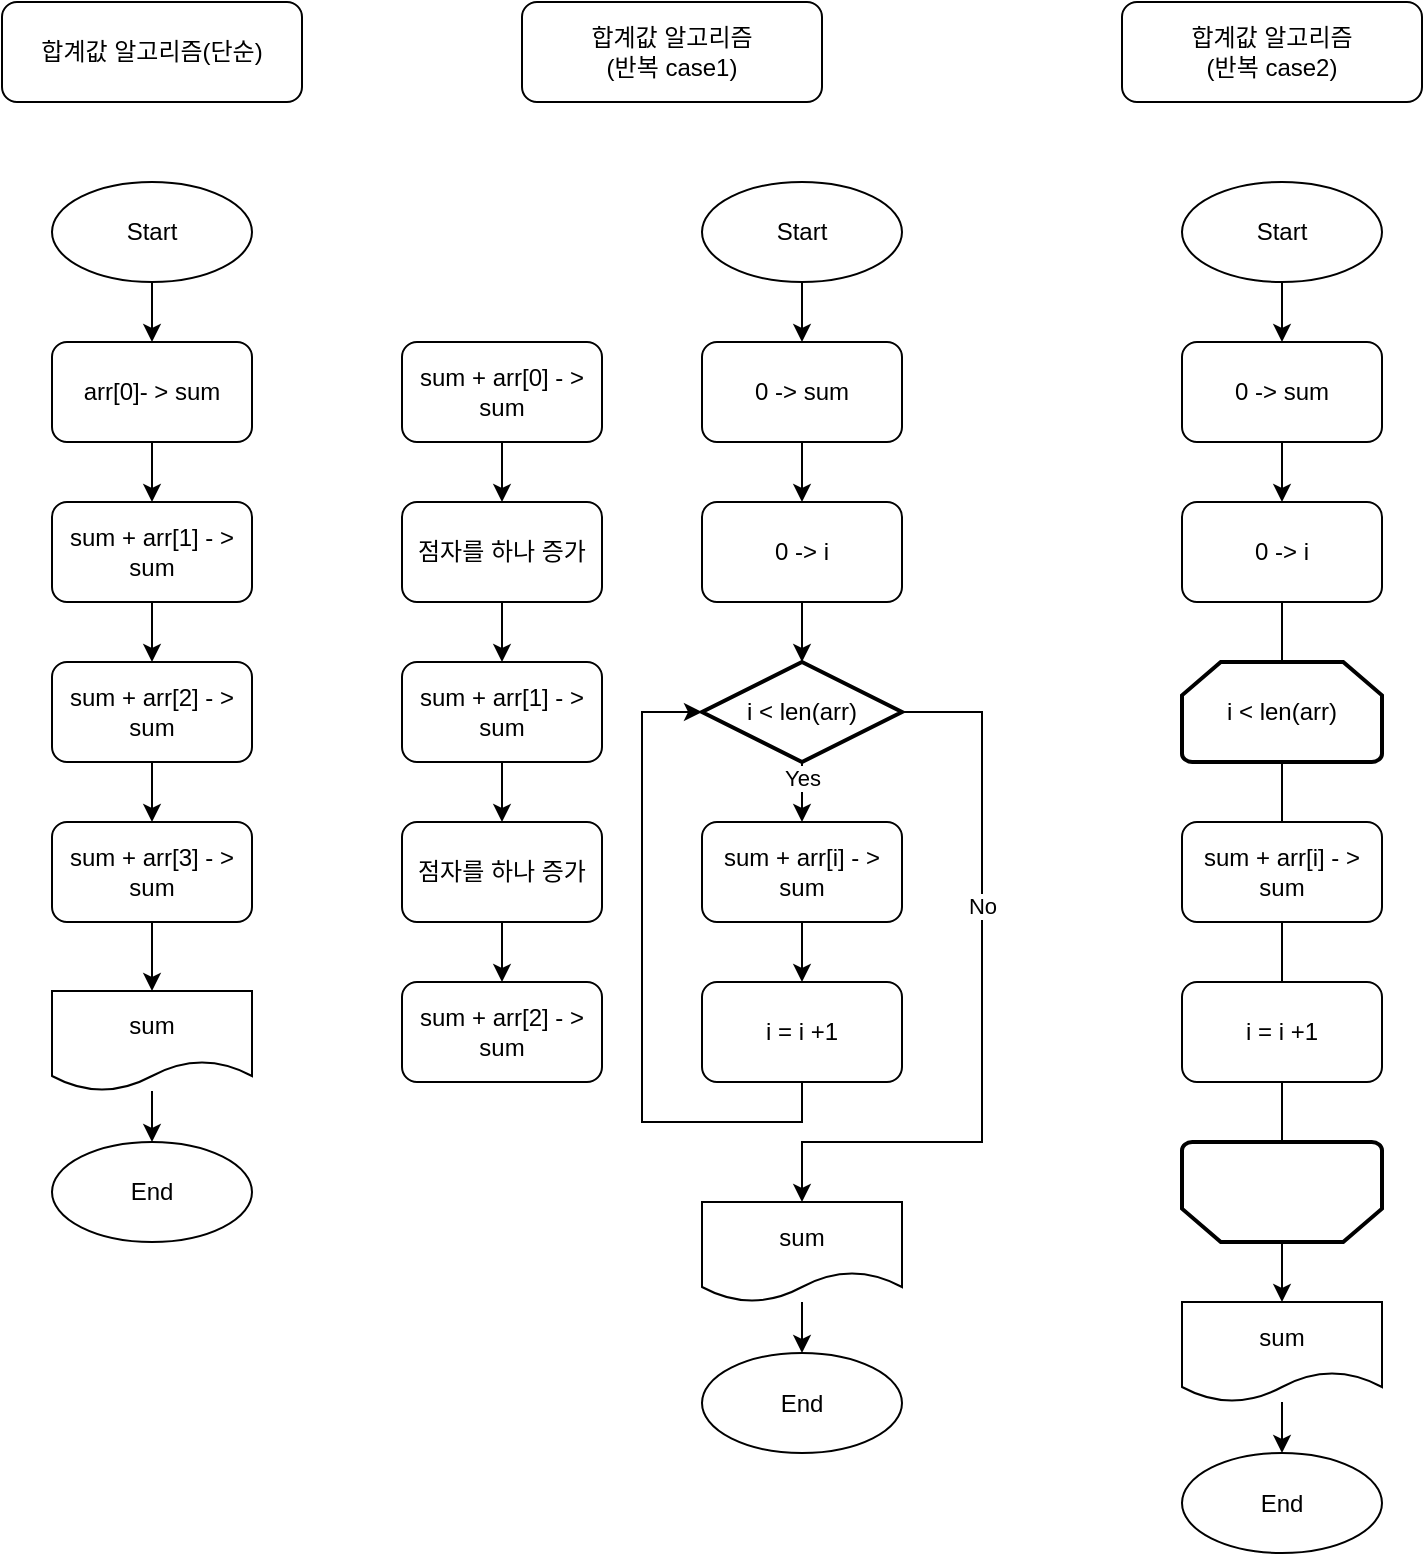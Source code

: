 <mxfile version="16.5.1" type="device"><diagram id="PUkLZHT3nF7ZVmmzk84t" name="페이지-1"><mxGraphModel dx="262" dy="333" grid="1" gridSize="10" guides="1" tooltips="1" connect="1" arrows="1" fold="1" page="1" pageScale="1" pageWidth="827" pageHeight="1169" math="0" shadow="0"><root><mxCell id="0"/><mxCell id="1" parent="0"/><mxCell id="CzeVINo68LYvE7bXDRO6-13" style="edgeStyle=orthogonalEdgeStyle;rounded=0;orthogonalLoop=1;jettySize=auto;html=1;entryX=0.5;entryY=0;entryDx=0;entryDy=0;" edge="1" parent="1" source="CzeVINo68LYvE7bXDRO6-2" target="CzeVINo68LYvE7bXDRO6-4"><mxGeometry relative="1" as="geometry"/></mxCell><mxCell id="CzeVINo68LYvE7bXDRO6-2" value="Start" style="ellipse;whiteSpace=wrap;html=1;" vertex="1" parent="1"><mxGeometry x="65" y="130" width="100" height="50" as="geometry"/></mxCell><mxCell id="CzeVINo68LYvE7bXDRO6-3" value="합계값 알고리즘(단순)" style="rounded=1;whiteSpace=wrap;html=1;" vertex="1" parent="1"><mxGeometry x="40" y="40" width="150" height="50" as="geometry"/></mxCell><mxCell id="CzeVINo68LYvE7bXDRO6-14" style="edgeStyle=orthogonalEdgeStyle;rounded=0;orthogonalLoop=1;jettySize=auto;html=1;entryX=0.5;entryY=0;entryDx=0;entryDy=0;" edge="1" parent="1" source="CzeVINo68LYvE7bXDRO6-4" target="CzeVINo68LYvE7bXDRO6-6"><mxGeometry relative="1" as="geometry"/></mxCell><mxCell id="CzeVINo68LYvE7bXDRO6-4" value="arr[0]- &amp;gt; sum" style="rounded=1;whiteSpace=wrap;html=1;" vertex="1" parent="1"><mxGeometry x="65" y="210" width="100" height="50" as="geometry"/></mxCell><mxCell id="CzeVINo68LYvE7bXDRO6-16" style="edgeStyle=orthogonalEdgeStyle;rounded=0;orthogonalLoop=1;jettySize=auto;html=1;" edge="1" parent="1" source="CzeVINo68LYvE7bXDRO6-6" target="CzeVINo68LYvE7bXDRO6-7"><mxGeometry relative="1" as="geometry"/></mxCell><mxCell id="CzeVINo68LYvE7bXDRO6-6" value="sum + arr[1] - &amp;gt; sum" style="rounded=1;whiteSpace=wrap;html=1;" vertex="1" parent="1"><mxGeometry x="65" y="290" width="100" height="50" as="geometry"/></mxCell><mxCell id="CzeVINo68LYvE7bXDRO6-17" style="edgeStyle=orthogonalEdgeStyle;rounded=0;orthogonalLoop=1;jettySize=auto;html=1;entryX=0.5;entryY=0;entryDx=0;entryDy=0;" edge="1" parent="1" source="CzeVINo68LYvE7bXDRO6-7" target="CzeVINo68LYvE7bXDRO6-9"><mxGeometry relative="1" as="geometry"/></mxCell><mxCell id="CzeVINo68LYvE7bXDRO6-7" value="sum + arr[2] - &amp;gt; sum" style="rounded=1;whiteSpace=wrap;html=1;" vertex="1" parent="1"><mxGeometry x="65" y="370" width="100" height="50" as="geometry"/></mxCell><mxCell id="CzeVINo68LYvE7bXDRO6-18" style="edgeStyle=orthogonalEdgeStyle;rounded=0;orthogonalLoop=1;jettySize=auto;html=1;" edge="1" parent="1" source="CzeVINo68LYvE7bXDRO6-9" target="CzeVINo68LYvE7bXDRO6-10"><mxGeometry relative="1" as="geometry"/></mxCell><mxCell id="CzeVINo68LYvE7bXDRO6-9" value="sum + arr[3] - &amp;gt; sum" style="rounded=1;whiteSpace=wrap;html=1;" vertex="1" parent="1"><mxGeometry x="65" y="450" width="100" height="50" as="geometry"/></mxCell><mxCell id="CzeVINo68LYvE7bXDRO6-19" style="edgeStyle=orthogonalEdgeStyle;rounded=0;orthogonalLoop=1;jettySize=auto;html=1;" edge="1" parent="1" source="CzeVINo68LYvE7bXDRO6-10" target="CzeVINo68LYvE7bXDRO6-12"><mxGeometry relative="1" as="geometry"/></mxCell><mxCell id="CzeVINo68LYvE7bXDRO6-10" value="sum" style="shape=document;whiteSpace=wrap;html=1;boundedLbl=1;" vertex="1" parent="1"><mxGeometry x="65" y="534.5" width="100" height="50" as="geometry"/></mxCell><mxCell id="CzeVINo68LYvE7bXDRO6-12" value="End" style="ellipse;whiteSpace=wrap;html=1;" vertex="1" parent="1"><mxGeometry x="65" y="610" width="100" height="50" as="geometry"/></mxCell><mxCell id="CzeVINo68LYvE7bXDRO6-20" style="edgeStyle=orthogonalEdgeStyle;rounded=0;orthogonalLoop=1;jettySize=auto;html=1;entryX=0.5;entryY=0;entryDx=0;entryDy=0;" edge="1" parent="1" source="CzeVINo68LYvE7bXDRO6-21" target="CzeVINo68LYvE7bXDRO6-23"><mxGeometry relative="1" as="geometry"/></mxCell><mxCell id="CzeVINo68LYvE7bXDRO6-21" value="Start" style="ellipse;whiteSpace=wrap;html=1;" vertex="1" parent="1"><mxGeometry x="390" y="130" width="100" height="50" as="geometry"/></mxCell><mxCell id="CzeVINo68LYvE7bXDRO6-22" style="edgeStyle=orthogonalEdgeStyle;rounded=0;orthogonalLoop=1;jettySize=auto;html=1;entryX=0.5;entryY=0;entryDx=0;entryDy=0;" edge="1" parent="1" source="CzeVINo68LYvE7bXDRO6-23" target="CzeVINo68LYvE7bXDRO6-25"><mxGeometry relative="1" as="geometry"/></mxCell><mxCell id="CzeVINo68LYvE7bXDRO6-23" value="0 -&amp;gt; sum" style="rounded=1;whiteSpace=wrap;html=1;" vertex="1" parent="1"><mxGeometry x="390" y="210" width="100" height="50" as="geometry"/></mxCell><mxCell id="CzeVINo68LYvE7bXDRO6-48" style="edgeStyle=orthogonalEdgeStyle;rounded=0;orthogonalLoop=1;jettySize=auto;html=1;" edge="1" parent="1" source="CzeVINo68LYvE7bXDRO6-25" target="CzeVINo68LYvE7bXDRO6-45"><mxGeometry relative="1" as="geometry"/></mxCell><mxCell id="CzeVINo68LYvE7bXDRO6-25" value="0 -&amp;gt; i" style="rounded=1;whiteSpace=wrap;html=1;" vertex="1" parent="1"><mxGeometry x="390" y="290" width="100" height="50" as="geometry"/></mxCell><mxCell id="CzeVINo68LYvE7bXDRO6-26" style="edgeStyle=orthogonalEdgeStyle;rounded=0;orthogonalLoop=1;jettySize=auto;html=1;entryX=0.5;entryY=0;entryDx=0;entryDy=0;" edge="1" parent="1" source="CzeVINo68LYvE7bXDRO6-27" target="CzeVINo68LYvE7bXDRO6-29"><mxGeometry relative="1" as="geometry"/></mxCell><mxCell id="CzeVINo68LYvE7bXDRO6-27" value="sum + arr[i] - &amp;gt; sum" style="rounded=1;whiteSpace=wrap;html=1;" vertex="1" parent="1"><mxGeometry x="390" y="450" width="100" height="50" as="geometry"/></mxCell><mxCell id="CzeVINo68LYvE7bXDRO6-47" style="edgeStyle=orthogonalEdgeStyle;rounded=0;orthogonalLoop=1;jettySize=auto;html=1;entryX=0;entryY=0.5;entryDx=0;entryDy=0;entryPerimeter=0;exitX=0.5;exitY=1;exitDx=0;exitDy=0;" edge="1" parent="1" source="CzeVINo68LYvE7bXDRO6-29" target="CzeVINo68LYvE7bXDRO6-45"><mxGeometry relative="1" as="geometry"><mxPoint x="440" y="590" as="sourcePoint"/><Array as="points"><mxPoint x="440" y="600"/><mxPoint x="360" y="600"/><mxPoint x="360" y="395"/></Array></mxGeometry></mxCell><mxCell id="CzeVINo68LYvE7bXDRO6-29" value="i = i +1" style="rounded=1;whiteSpace=wrap;html=1;" vertex="1" parent="1"><mxGeometry x="390" y="530" width="100" height="50" as="geometry"/></mxCell><mxCell id="CzeVINo68LYvE7bXDRO6-30" style="edgeStyle=orthogonalEdgeStyle;rounded=0;orthogonalLoop=1;jettySize=auto;html=1;" edge="1" parent="1" source="CzeVINo68LYvE7bXDRO6-31" target="CzeVINo68LYvE7bXDRO6-32"><mxGeometry relative="1" as="geometry"/></mxCell><mxCell id="CzeVINo68LYvE7bXDRO6-31" value="sum" style="shape=document;whiteSpace=wrap;html=1;boundedLbl=1;" vertex="1" parent="1"><mxGeometry x="390" y="640" width="100" height="50" as="geometry"/></mxCell><mxCell id="CzeVINo68LYvE7bXDRO6-32" value="End" style="ellipse;whiteSpace=wrap;html=1;" vertex="1" parent="1"><mxGeometry x="390" y="715.5" width="100" height="50" as="geometry"/></mxCell><mxCell id="CzeVINo68LYvE7bXDRO6-33" style="edgeStyle=orthogonalEdgeStyle;rounded=0;orthogonalLoop=1;jettySize=auto;html=1;" edge="1" parent="1" source="CzeVINo68LYvE7bXDRO6-34" target="CzeVINo68LYvE7bXDRO6-36"><mxGeometry relative="1" as="geometry"/></mxCell><mxCell id="CzeVINo68LYvE7bXDRO6-34" value="sum + arr[0] - &amp;gt; sum" style="rounded=1;whiteSpace=wrap;html=1;" vertex="1" parent="1"><mxGeometry x="240" y="210" width="100" height="50" as="geometry"/></mxCell><mxCell id="CzeVINo68LYvE7bXDRO6-35" style="edgeStyle=orthogonalEdgeStyle;rounded=0;orthogonalLoop=1;jettySize=auto;html=1;entryX=0.5;entryY=0;entryDx=0;entryDy=0;" edge="1" parent="1" source="CzeVINo68LYvE7bXDRO6-36" target="CzeVINo68LYvE7bXDRO6-37"><mxGeometry relative="1" as="geometry"/></mxCell><mxCell id="CzeVINo68LYvE7bXDRO6-36" value="점자를 하나 증가" style="rounded=1;whiteSpace=wrap;html=1;" vertex="1" parent="1"><mxGeometry x="240" y="290" width="100" height="50" as="geometry"/></mxCell><mxCell id="CzeVINo68LYvE7bXDRO6-44" style="edgeStyle=orthogonalEdgeStyle;rounded=0;orthogonalLoop=1;jettySize=auto;html=1;entryX=0.5;entryY=0;entryDx=0;entryDy=0;" edge="1" parent="1" source="CzeVINo68LYvE7bXDRO6-37" target="CzeVINo68LYvE7bXDRO6-42"><mxGeometry relative="1" as="geometry"/></mxCell><mxCell id="CzeVINo68LYvE7bXDRO6-37" value="sum + arr[1] - &amp;gt; sum" style="rounded=1;whiteSpace=wrap;html=1;" vertex="1" parent="1"><mxGeometry x="240" y="370" width="100" height="50" as="geometry"/></mxCell><mxCell id="CzeVINo68LYvE7bXDRO6-41" style="edgeStyle=orthogonalEdgeStyle;rounded=0;orthogonalLoop=1;jettySize=auto;html=1;entryX=0.5;entryY=0;entryDx=0;entryDy=0;" edge="1" parent="1" source="CzeVINo68LYvE7bXDRO6-42" target="CzeVINo68LYvE7bXDRO6-43"><mxGeometry relative="1" as="geometry"/></mxCell><mxCell id="CzeVINo68LYvE7bXDRO6-42" value="점자를 하나 증가" style="rounded=1;whiteSpace=wrap;html=1;" vertex="1" parent="1"><mxGeometry x="240" y="450" width="100" height="50" as="geometry"/></mxCell><mxCell id="CzeVINo68LYvE7bXDRO6-43" value="sum + arr[2] - &amp;gt; sum" style="rounded=1;whiteSpace=wrap;html=1;" vertex="1" parent="1"><mxGeometry x="240" y="530" width="100" height="50" as="geometry"/></mxCell><mxCell id="CzeVINo68LYvE7bXDRO6-46" style="edgeStyle=orthogonalEdgeStyle;rounded=0;orthogonalLoop=1;jettySize=auto;html=1;entryX=0.5;entryY=0;entryDx=0;entryDy=0;" edge="1" parent="1" source="CzeVINo68LYvE7bXDRO6-45" target="CzeVINo68LYvE7bXDRO6-31"><mxGeometry relative="1" as="geometry"><Array as="points"><mxPoint x="530" y="395"/><mxPoint x="530" y="610"/><mxPoint x="440" y="610"/></Array></mxGeometry></mxCell><mxCell id="CzeVINo68LYvE7bXDRO6-52" value="No" style="edgeLabel;html=1;align=center;verticalAlign=middle;resizable=0;points=[];" vertex="1" connectable="0" parent="CzeVINo68LYvE7bXDRO6-46"><mxGeometry x="-0.272" relative="1" as="geometry"><mxPoint as="offset"/></mxGeometry></mxCell><mxCell id="CzeVINo68LYvE7bXDRO6-49" style="edgeStyle=orthogonalEdgeStyle;rounded=0;orthogonalLoop=1;jettySize=auto;html=1;entryX=0.5;entryY=0;entryDx=0;entryDy=0;" edge="1" parent="1" source="CzeVINo68LYvE7bXDRO6-45" target="CzeVINo68LYvE7bXDRO6-27"><mxGeometry relative="1" as="geometry"/></mxCell><mxCell id="CzeVINo68LYvE7bXDRO6-51" value="Yes" style="edgeLabel;html=1;align=center;verticalAlign=middle;resizable=0;points=[];" vertex="1" connectable="0" parent="CzeVINo68LYvE7bXDRO6-49"><mxGeometry x="-0.707" relative="1" as="geometry"><mxPoint as="offset"/></mxGeometry></mxCell><mxCell id="CzeVINo68LYvE7bXDRO6-45" value="i &amp;lt; len(arr)" style="strokeWidth=2;html=1;shape=mxgraph.flowchart.decision;whiteSpace=wrap;" vertex="1" parent="1"><mxGeometry x="390" y="370" width="100" height="50" as="geometry"/></mxCell><mxCell id="CzeVINo68LYvE7bXDRO6-54" style="edgeStyle=orthogonalEdgeStyle;rounded=0;orthogonalLoop=1;jettySize=auto;html=1;entryX=0.5;entryY=0;entryDx=0;entryDy=0;" edge="1" parent="1" source="CzeVINo68LYvE7bXDRO6-55" target="CzeVINo68LYvE7bXDRO6-57"><mxGeometry relative="1" as="geometry"/></mxCell><mxCell id="CzeVINo68LYvE7bXDRO6-55" value="Start" style="ellipse;whiteSpace=wrap;html=1;" vertex="1" parent="1"><mxGeometry x="630" y="130" width="100" height="50" as="geometry"/></mxCell><mxCell id="CzeVINo68LYvE7bXDRO6-56" style="edgeStyle=orthogonalEdgeStyle;rounded=0;orthogonalLoop=1;jettySize=auto;html=1;entryX=0.5;entryY=0;entryDx=0;entryDy=0;" edge="1" parent="1" source="CzeVINo68LYvE7bXDRO6-57" target="CzeVINo68LYvE7bXDRO6-59"><mxGeometry relative="1" as="geometry"/></mxCell><mxCell id="CzeVINo68LYvE7bXDRO6-57" value="0 -&amp;gt; sum" style="rounded=1;whiteSpace=wrap;html=1;" vertex="1" parent="1"><mxGeometry x="630" y="210" width="100" height="50" as="geometry"/></mxCell><mxCell id="CzeVINo68LYvE7bXDRO6-78" style="edgeStyle=orthogonalEdgeStyle;rounded=0;orthogonalLoop=1;jettySize=auto;html=1;" edge="1" parent="1" source="CzeVINo68LYvE7bXDRO6-59" target="CzeVINo68LYvE7bXDRO6-65"><mxGeometry relative="1" as="geometry"/></mxCell><mxCell id="CzeVINo68LYvE7bXDRO6-59" value="0 -&amp;gt; i" style="rounded=1;whiteSpace=wrap;html=1;" vertex="1" parent="1"><mxGeometry x="630" y="290" width="100" height="50" as="geometry"/></mxCell><mxCell id="CzeVINo68LYvE7bXDRO6-64" style="edgeStyle=orthogonalEdgeStyle;rounded=0;orthogonalLoop=1;jettySize=auto;html=1;" edge="1" parent="1" source="CzeVINo68LYvE7bXDRO6-65" target="CzeVINo68LYvE7bXDRO6-66"><mxGeometry relative="1" as="geometry"/></mxCell><mxCell id="CzeVINo68LYvE7bXDRO6-65" value="sum" style="shape=document;whiteSpace=wrap;html=1;boundedLbl=1;" vertex="1" parent="1"><mxGeometry x="630" y="690" width="100" height="50" as="geometry"/></mxCell><mxCell id="CzeVINo68LYvE7bXDRO6-66" value="End" style="ellipse;whiteSpace=wrap;html=1;" vertex="1" parent="1"><mxGeometry x="630" y="765.5" width="100" height="50" as="geometry"/></mxCell><mxCell id="CzeVINo68LYvE7bXDRO6-72" style="edgeStyle=orthogonalEdgeStyle;rounded=0;orthogonalLoop=1;jettySize=auto;html=1;exitX=0.5;exitY=1;exitDx=0;exitDy=0;exitPerimeter=0;" edge="1" parent="1"><mxGeometry relative="1" as="geometry"><mxPoint x="680" y="420" as="sourcePoint"/><mxPoint x="680" y="420" as="targetPoint"/></mxGeometry></mxCell><mxCell id="CzeVINo68LYvE7bXDRO6-73" value="" style="strokeWidth=2;html=1;shape=mxgraph.flowchart.loop_limit;whiteSpace=wrap;direction=west;" vertex="1" parent="1"><mxGeometry x="630" y="610" width="100" height="50" as="geometry"/></mxCell><mxCell id="CzeVINo68LYvE7bXDRO6-74" value="sum + arr[i] - &amp;gt; sum" style="rounded=1;whiteSpace=wrap;html=1;" vertex="1" parent="1"><mxGeometry x="630" y="450" width="100" height="50" as="geometry"/></mxCell><mxCell id="CzeVINo68LYvE7bXDRO6-75" value="i = i +1" style="rounded=1;whiteSpace=wrap;html=1;" vertex="1" parent="1"><mxGeometry x="630" y="530" width="100" height="50" as="geometry"/></mxCell><mxCell id="CzeVINo68LYvE7bXDRO6-79" value="합계값 알고리즘&lt;br&gt;(반복 case1)" style="rounded=1;whiteSpace=wrap;html=1;" vertex="1" parent="1"><mxGeometry x="300" y="40" width="150" height="50" as="geometry"/></mxCell><mxCell id="CzeVINo68LYvE7bXDRO6-80" value="합계값 알고리즘&lt;br&gt;(반복 case2)" style="rounded=1;whiteSpace=wrap;html=1;" vertex="1" parent="1"><mxGeometry x="600" y="40" width="150" height="50" as="geometry"/></mxCell><mxCell id="CzeVINo68LYvE7bXDRO6-81" value="i &amp;lt; len(arr)" style="strokeWidth=2;html=1;shape=mxgraph.flowchart.loop_limit;whiteSpace=wrap;" vertex="1" parent="1"><mxGeometry x="630" y="370" width="100" height="50" as="geometry"/></mxCell></root></mxGraphModel></diagram></mxfile>